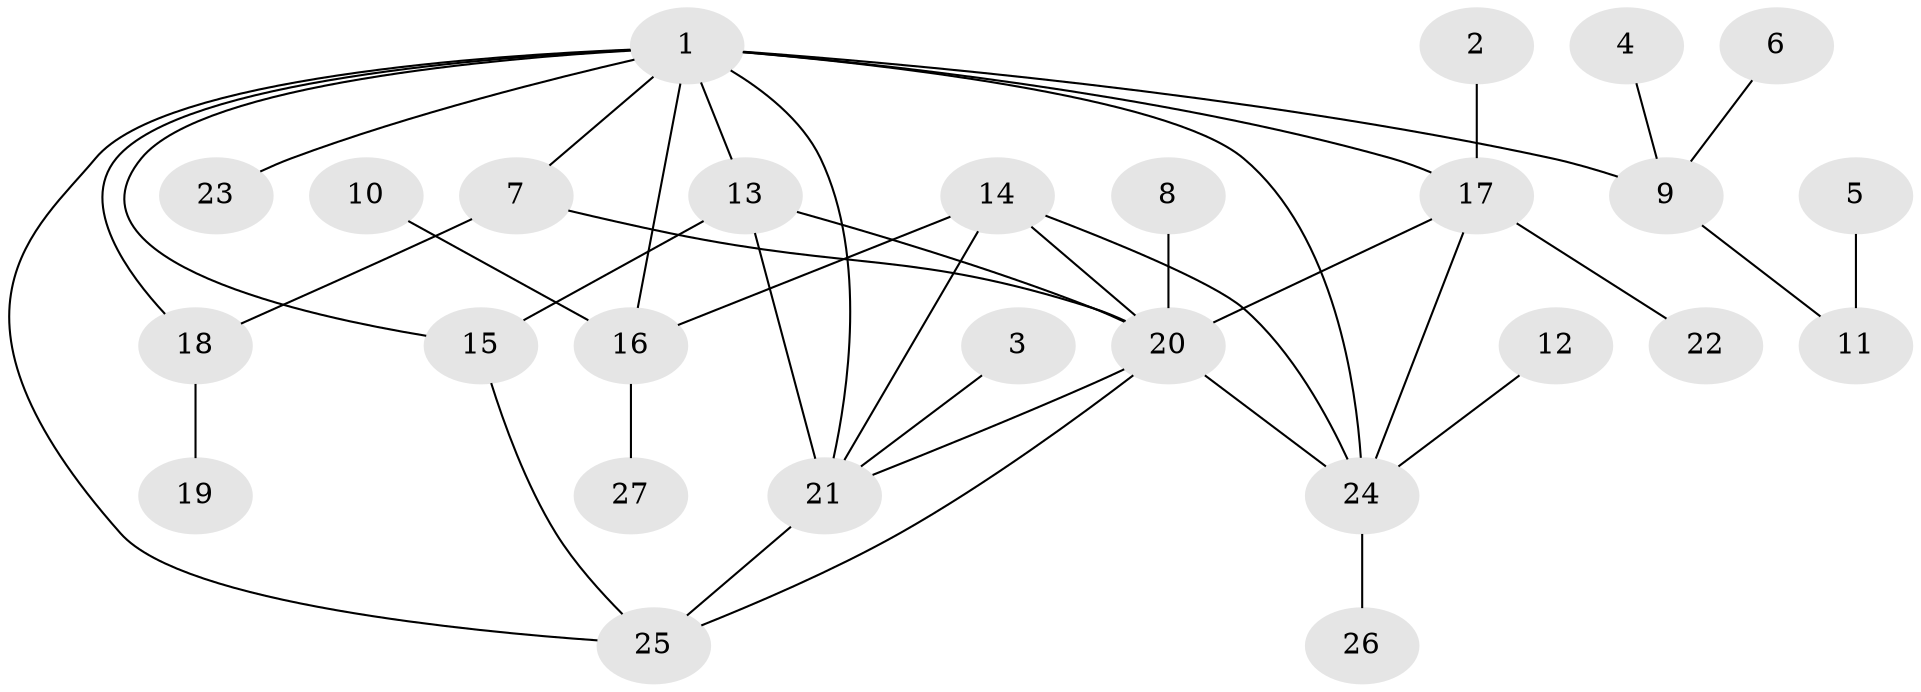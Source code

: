 // original degree distribution, {5: 0.09259259259259259, 7: 0.037037037037037035, 8: 0.037037037037037035, 4: 0.09259259259259259, 6: 0.018518518518518517, 1: 0.48148148148148145, 3: 0.05555555555555555, 2: 0.18518518518518517}
// Generated by graph-tools (version 1.1) at 2025/26/03/09/25 03:26:34]
// undirected, 27 vertices, 40 edges
graph export_dot {
graph [start="1"]
  node [color=gray90,style=filled];
  1;
  2;
  3;
  4;
  5;
  6;
  7;
  8;
  9;
  10;
  11;
  12;
  13;
  14;
  15;
  16;
  17;
  18;
  19;
  20;
  21;
  22;
  23;
  24;
  25;
  26;
  27;
  1 -- 7 [weight=1.0];
  1 -- 9 [weight=1.0];
  1 -- 13 [weight=1.0];
  1 -- 15 [weight=1.0];
  1 -- 16 [weight=1.0];
  1 -- 17 [weight=1.0];
  1 -- 18 [weight=1.0];
  1 -- 21 [weight=2.0];
  1 -- 23 [weight=1.0];
  1 -- 24 [weight=1.0];
  1 -- 25 [weight=1.0];
  2 -- 17 [weight=1.0];
  3 -- 21 [weight=1.0];
  4 -- 9 [weight=1.0];
  5 -- 11 [weight=1.0];
  6 -- 9 [weight=1.0];
  7 -- 18 [weight=1.0];
  7 -- 20 [weight=1.0];
  8 -- 20 [weight=1.0];
  9 -- 11 [weight=1.0];
  10 -- 16 [weight=1.0];
  12 -- 24 [weight=1.0];
  13 -- 15 [weight=1.0];
  13 -- 20 [weight=1.0];
  13 -- 21 [weight=1.0];
  14 -- 16 [weight=1.0];
  14 -- 20 [weight=1.0];
  14 -- 21 [weight=1.0];
  14 -- 24 [weight=1.0];
  15 -- 25 [weight=1.0];
  16 -- 27 [weight=1.0];
  17 -- 20 [weight=1.0];
  17 -- 22 [weight=1.0];
  17 -- 24 [weight=1.0];
  18 -- 19 [weight=1.0];
  20 -- 21 [weight=1.0];
  20 -- 24 [weight=1.0];
  20 -- 25 [weight=1.0];
  21 -- 25 [weight=1.0];
  24 -- 26 [weight=1.0];
}
